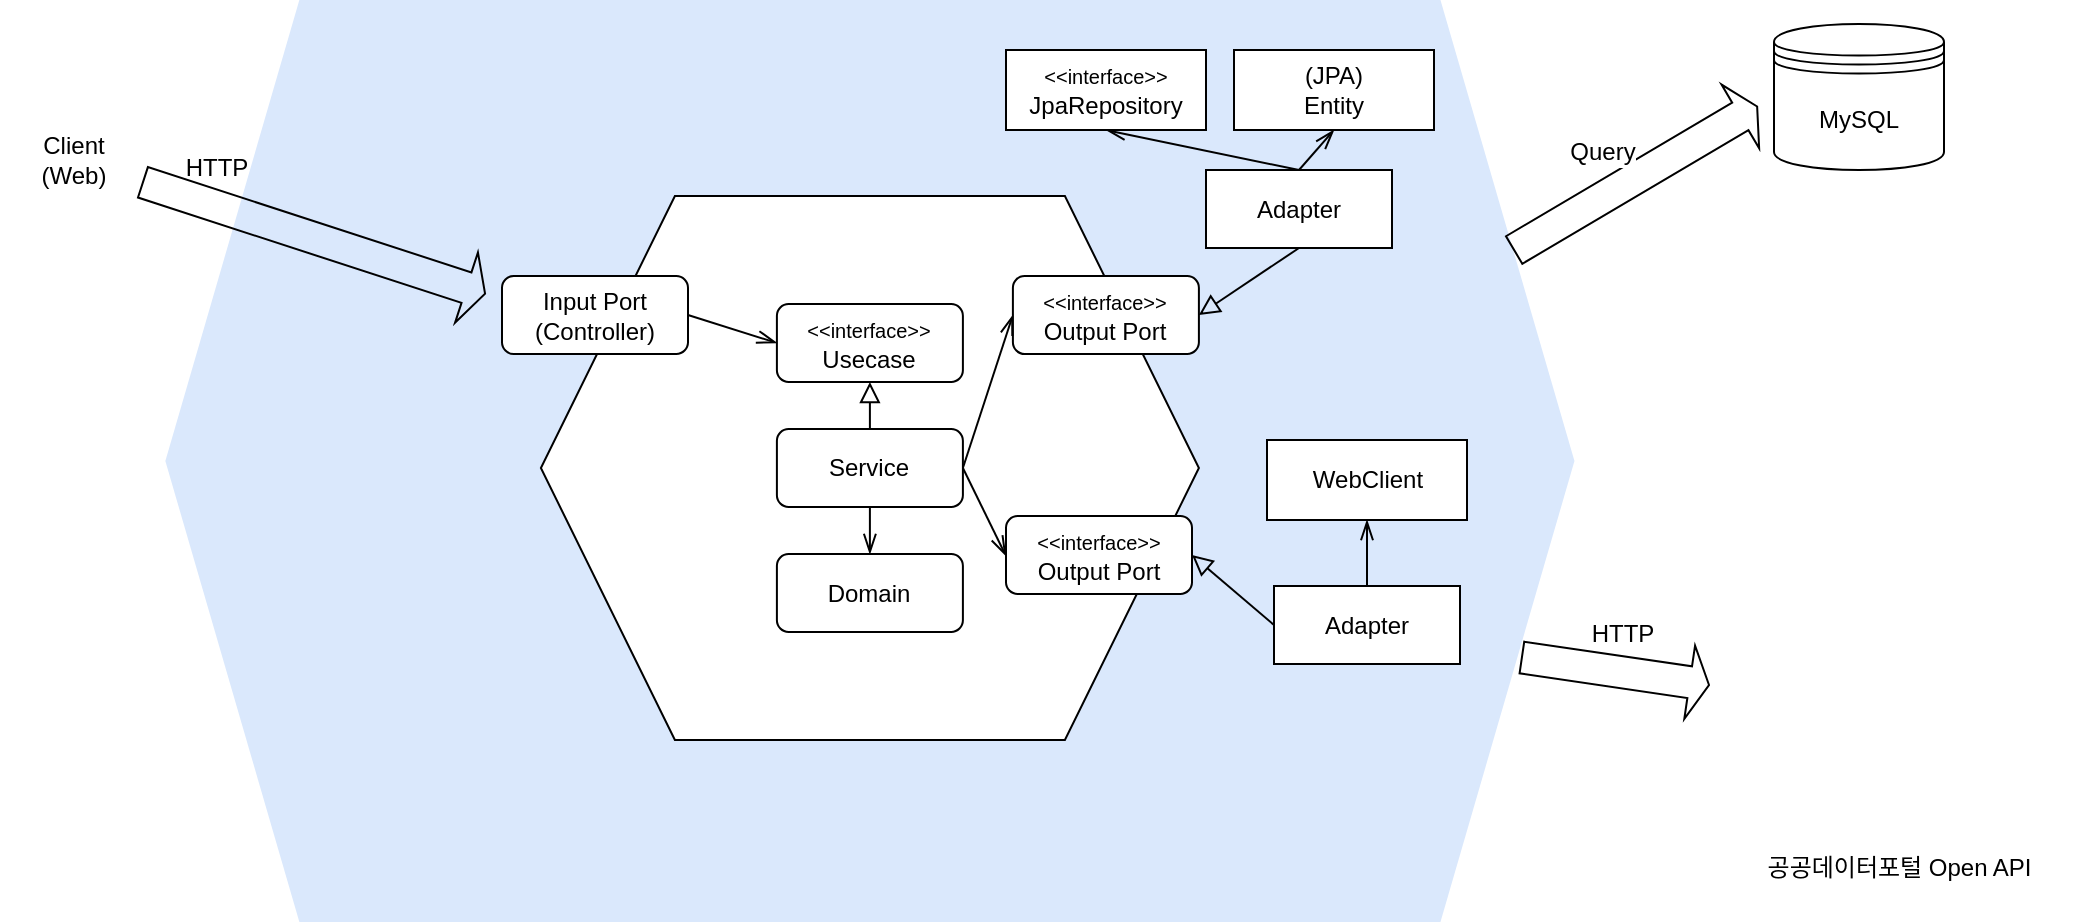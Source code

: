 <mxfile version="26.1.0">
  <diagram name="페이지-1" id="YMObyN4j7E0rBh5EAxIE">
    <mxGraphModel dx="1380" dy="1134" grid="0" gridSize="10" guides="1" tooltips="1" connect="1" arrows="1" fold="1" page="0" pageScale="1" pageWidth="827" pageHeight="1169" math="0" shadow="0">
      <root>
        <mxCell id="0" />
        <mxCell id="1" parent="0" />
        <mxCell id="a6FXS9pBdcAtF2i3Z6Sl-16" value="" style="shape=hexagon;perimeter=hexagonPerimeter2;whiteSpace=wrap;html=1;fixedSize=1;size=67;strokeColor=none;fillColor=#dae8fc;" vertex="1" parent="1">
          <mxGeometry x="-105.32" y="-54" width="704.55" height="461" as="geometry" />
        </mxCell>
        <mxCell id="a6FXS9pBdcAtF2i3Z6Sl-3" value="" style="shape=hexagon;perimeter=hexagonPerimeter2;whiteSpace=wrap;html=1;fixedSize=1;size=67;" vertex="1" parent="1">
          <mxGeometry x="82.45" y="44" width="329" height="272" as="geometry" />
        </mxCell>
        <mxCell id="a6FXS9pBdcAtF2i3Z6Sl-5" value="Input Port&lt;div&gt;(Controller)&lt;/div&gt;" style="rounded=1;whiteSpace=wrap;html=1;rotation=0;" vertex="1" parent="1">
          <mxGeometry x="63" y="84" width="93" height="39" as="geometry" />
        </mxCell>
        <mxCell id="a6FXS9pBdcAtF2i3Z6Sl-6" value="" style="shape=flexArrow;endArrow=classic;html=1;rounded=0;fontSize=12;startSize=8;endSize=2.92;curved=1;width=16;" edge="1" parent="1">
          <mxGeometry width="50" height="50" relative="1" as="geometry">
            <mxPoint x="-117" y="37" as="sourcePoint" />
            <mxPoint x="55" y="93" as="targetPoint" />
          </mxGeometry>
        </mxCell>
        <mxCell id="a6FXS9pBdcAtF2i3Z6Sl-7" value="HTTP" style="text;html=1;align=center;verticalAlign=middle;whiteSpace=wrap;rounded=0;rotation=0;" vertex="1" parent="1">
          <mxGeometry x="-112" y="13" width="65" height="34" as="geometry" />
        </mxCell>
        <mxCell id="a6FXS9pBdcAtF2i3Z6Sl-10" value="Client&lt;div&gt;(Web)&lt;/div&gt;" style="text;html=1;align=center;verticalAlign=middle;whiteSpace=wrap;rounded=0;" vertex="1" parent="1">
          <mxGeometry x="-188" y="3" width="74" height="45" as="geometry" />
        </mxCell>
        <mxCell id="a6FXS9pBdcAtF2i3Z6Sl-12" value="&lt;div&gt;&lt;span style=&quot;font-size: 10px;&quot;&gt;&amp;lt;&amp;lt;interface&amp;gt;&amp;gt;&lt;/span&gt;&lt;/div&gt;Output Port" style="rounded=1;whiteSpace=wrap;html=1;rotation=0;" vertex="1" parent="1">
          <mxGeometry x="318.45" y="84" width="93" height="39" as="geometry" />
        </mxCell>
        <mxCell id="a6FXS9pBdcAtF2i3Z6Sl-13" value="&lt;div&gt;&lt;span style=&quot;font-size: 10px;&quot;&gt;&amp;lt;&amp;lt;interface&amp;gt;&amp;gt;&lt;/span&gt;&lt;/div&gt;Output Port" style="rounded=1;whiteSpace=wrap;html=1;rotation=0;" vertex="1" parent="1">
          <mxGeometry x="315" y="204" width="93" height="39" as="geometry" />
        </mxCell>
        <mxCell id="a6FXS9pBdcAtF2i3Z6Sl-18" value="Adapter" style="rounded=1;whiteSpace=wrap;html=1;rotation=0;arcSize=0;" vertex="1" parent="1">
          <mxGeometry x="415" y="31" width="93" height="39" as="geometry" />
        </mxCell>
        <mxCell id="a6FXS9pBdcAtF2i3Z6Sl-22" style="edgeStyle=none;curved=1;rounded=0;orthogonalLoop=1;jettySize=auto;html=1;fontSize=12;startSize=8;endSize=8;endArrow=openThin;endFill=0;exitX=0.5;exitY=0;exitDx=0;exitDy=0;entryX=0.5;entryY=1;entryDx=0;entryDy=0;" edge="1" parent="1" source="a6FXS9pBdcAtF2i3Z6Sl-18" target="a6FXS9pBdcAtF2i3Z6Sl-20">
          <mxGeometry relative="1" as="geometry" />
        </mxCell>
        <mxCell id="a6FXS9pBdcAtF2i3Z6Sl-20" value="&lt;div&gt;&lt;font style=&quot;font-size: 10px;&quot;&gt;&amp;lt;&amp;lt;interface&amp;gt;&amp;gt;&lt;/font&gt;&lt;/div&gt;&lt;div&gt;JpaRepository&lt;/div&gt;" style="whiteSpace=wrap;html=1;rotation=0;" vertex="1" parent="1">
          <mxGeometry x="315" y="-29" width="100" height="40" as="geometry" />
        </mxCell>
        <mxCell id="a6FXS9pBdcAtF2i3Z6Sl-24" style="edgeStyle=none;curved=1;rounded=0;orthogonalLoop=1;jettySize=auto;html=1;entryX=1;entryY=0.5;entryDx=0;entryDy=0;fontSize=12;startSize=8;endSize=8;endArrow=block;endFill=0;exitX=0.5;exitY=1;exitDx=0;exitDy=0;" edge="1" parent="1" source="a6FXS9pBdcAtF2i3Z6Sl-18" target="a6FXS9pBdcAtF2i3Z6Sl-12">
          <mxGeometry relative="1" as="geometry">
            <mxPoint x="530" y="33" as="sourcePoint" />
            <mxPoint x="497" y="43" as="targetPoint" />
          </mxGeometry>
        </mxCell>
        <mxCell id="a6FXS9pBdcAtF2i3Z6Sl-26" value="(JPA)&lt;br&gt;Entity" style="whiteSpace=wrap;html=1;rotation=0;" vertex="1" parent="1">
          <mxGeometry x="429" y="-29" width="100" height="40" as="geometry" />
        </mxCell>
        <mxCell id="a6FXS9pBdcAtF2i3Z6Sl-29" value="Adapter" style="rounded=1;whiteSpace=wrap;html=1;rotation=0;arcSize=0;" vertex="1" parent="1">
          <mxGeometry x="449" y="239" width="93" height="39" as="geometry" />
        </mxCell>
        <mxCell id="a6FXS9pBdcAtF2i3Z6Sl-30" style="edgeStyle=none;curved=1;rounded=0;orthogonalLoop=1;jettySize=auto;html=1;entryX=1;entryY=0.5;entryDx=0;entryDy=0;fontSize=12;startSize=8;endSize=8;endArrow=block;endFill=0;exitX=0;exitY=0.5;exitDx=0;exitDy=0;" edge="1" parent="1" source="a6FXS9pBdcAtF2i3Z6Sl-29" target="a6FXS9pBdcAtF2i3Z6Sl-13">
          <mxGeometry relative="1" as="geometry">
            <mxPoint x="463" y="54" as="sourcePoint" />
            <mxPoint x="421" y="101" as="targetPoint" />
          </mxGeometry>
        </mxCell>
        <mxCell id="a6FXS9pBdcAtF2i3Z6Sl-35" value="WebClient" style="whiteSpace=wrap;html=1;rotation=0;" vertex="1" parent="1">
          <mxGeometry x="445.5" y="166" width="100" height="40" as="geometry" />
        </mxCell>
        <mxCell id="a6FXS9pBdcAtF2i3Z6Sl-37" style="edgeStyle=none;curved=1;rounded=0;orthogonalLoop=1;jettySize=auto;html=1;entryX=0.5;entryY=1;entryDx=0;entryDy=0;fontSize=12;startSize=8;endSize=8;endArrow=openThin;endFill=0;exitX=0.5;exitY=0;exitDx=0;exitDy=0;" edge="1" parent="1" source="a6FXS9pBdcAtF2i3Z6Sl-18" target="a6FXS9pBdcAtF2i3Z6Sl-26">
          <mxGeometry relative="1" as="geometry">
            <mxPoint x="366" y="-5" as="sourcePoint" />
            <mxPoint x="463" y="15" as="targetPoint" />
          </mxGeometry>
        </mxCell>
        <mxCell id="a6FXS9pBdcAtF2i3Z6Sl-38" style="edgeStyle=none;curved=1;rounded=0;orthogonalLoop=1;jettySize=auto;html=1;fontSize=12;startSize=8;endSize=8;endArrow=openThin;endFill=0;entryX=0.5;entryY=1;entryDx=0;entryDy=0;" edge="1" parent="1" source="a6FXS9pBdcAtF2i3Z6Sl-29" target="a6FXS9pBdcAtF2i3Z6Sl-35">
          <mxGeometry relative="1" as="geometry">
            <mxPoint x="493" y="151" as="sourcePoint" />
            <mxPoint x="590" y="171" as="targetPoint" />
          </mxGeometry>
        </mxCell>
        <mxCell id="a6FXS9pBdcAtF2i3Z6Sl-39" value="" style="shape=flexArrow;endArrow=classic;html=1;rounded=0;fontSize=12;startSize=8;endSize=2.92;curved=1;width=16;exitX=1;exitY=0.25;exitDx=0;exitDy=0;" edge="1" parent="1" source="a6FXS9pBdcAtF2i3Z6Sl-16">
          <mxGeometry width="50" height="50" relative="1" as="geometry">
            <mxPoint x="559" y="23" as="sourcePoint" />
            <mxPoint x="691" y="-1" as="targetPoint" />
          </mxGeometry>
        </mxCell>
        <mxCell id="a6FXS9pBdcAtF2i3Z6Sl-43" value="Query" style="edgeLabel;html=1;align=center;verticalAlign=middle;resizable=0;points=[];fontSize=12;" vertex="1" connectable="0" parent="a6FXS9pBdcAtF2i3Z6Sl-39">
          <mxGeometry x="-0.291" y="5" relative="1" as="geometry">
            <mxPoint x="3" y="-20" as="offset" />
          </mxGeometry>
        </mxCell>
        <mxCell id="a6FXS9pBdcAtF2i3Z6Sl-40" value="MySQL" style="shape=datastore;whiteSpace=wrap;html=1;" vertex="1" parent="1">
          <mxGeometry x="699" y="-42" width="85" height="73" as="geometry" />
        </mxCell>
        <mxCell id="a6FXS9pBdcAtF2i3Z6Sl-42" value="공공데이터포털 Open API" style="shape=image;verticalLabelPosition=bottom;labelBackgroundColor=default;verticalAlign=top;aspect=fixed;imageAspect=0;image=https://velog.velcdn.com/images/hee_jun/post/180f6e3a-8034-47c1-bcf9-e1e6b0c30aad/image.jpg;" vertex="1" parent="1">
          <mxGeometry x="667" y="239" width="189.55" height="127" as="geometry" />
        </mxCell>
        <mxCell id="a6FXS9pBdcAtF2i3Z6Sl-44" value="" style="shape=flexArrow;endArrow=classic;html=1;rounded=0;fontSize=12;startSize=8;endSize=2.92;curved=1;width=16;exitX=0.962;exitY=0.713;exitDx=0;exitDy=0;exitPerimeter=0;" edge="1" parent="1" source="a6FXS9pBdcAtF2i3Z6Sl-16" target="a6FXS9pBdcAtF2i3Z6Sl-42">
          <mxGeometry width="50" height="50" relative="1" as="geometry">
            <mxPoint x="568" y="238" as="sourcePoint" />
            <mxPoint x="706" y="184" as="targetPoint" />
          </mxGeometry>
        </mxCell>
        <mxCell id="a6FXS9pBdcAtF2i3Z6Sl-45" value="HTTP" style="edgeLabel;html=1;align=center;verticalAlign=middle;resizable=0;points=[];fontSize=12;" vertex="1" connectable="0" parent="a6FXS9pBdcAtF2i3Z6Sl-44">
          <mxGeometry x="-0.291" y="5" relative="1" as="geometry">
            <mxPoint x="16" y="-12" as="offset" />
          </mxGeometry>
        </mxCell>
        <mxCell id="a6FXS9pBdcAtF2i3Z6Sl-46" value="&lt;div&gt;&lt;span style=&quot;font-size: 10px;&quot;&gt;&amp;lt;&amp;lt;interface&amp;gt;&amp;gt;&lt;/span&gt;&lt;/div&gt;Usecase" style="rounded=1;whiteSpace=wrap;html=1;rotation=0;" vertex="1" parent="1">
          <mxGeometry x="200.45" y="98" width="93" height="39" as="geometry" />
        </mxCell>
        <mxCell id="a6FXS9pBdcAtF2i3Z6Sl-47" style="edgeStyle=none;curved=1;rounded=0;orthogonalLoop=1;jettySize=auto;html=1;fontSize=12;startSize=8;endSize=8;endArrow=openThin;endFill=0;exitX=1;exitY=0.5;exitDx=0;exitDy=0;entryX=0;entryY=0.5;entryDx=0;entryDy=0;" edge="1" parent="1" source="a6FXS9pBdcAtF2i3Z6Sl-5" target="a6FXS9pBdcAtF2i3Z6Sl-46">
          <mxGeometry relative="1" as="geometry">
            <mxPoint x="506" y="249" as="sourcePoint" />
            <mxPoint x="206" y="123" as="targetPoint" />
          </mxGeometry>
        </mxCell>
        <mxCell id="a6FXS9pBdcAtF2i3Z6Sl-48" value="&lt;div&gt;&lt;span style=&quot;background-color: transparent; color: light-dark(rgb(0, 0, 0), rgb(255, 255, 255));&quot;&gt;Service&lt;/span&gt;&lt;/div&gt;" style="rounded=1;whiteSpace=wrap;html=1;rotation=0;" vertex="1" parent="1">
          <mxGeometry x="200.45" y="160.5" width="93" height="39" as="geometry" />
        </mxCell>
        <mxCell id="a6FXS9pBdcAtF2i3Z6Sl-49" style="edgeStyle=none;curved=1;rounded=0;orthogonalLoop=1;jettySize=auto;html=1;entryX=0.5;entryY=1;entryDx=0;entryDy=0;fontSize=12;startSize=8;endSize=8;endArrow=block;endFill=0;exitX=0.5;exitY=0;exitDx=0;exitDy=0;" edge="1" parent="1" source="a6FXS9pBdcAtF2i3Z6Sl-48" target="a6FXS9pBdcAtF2i3Z6Sl-46">
          <mxGeometry relative="1" as="geometry">
            <mxPoint x="459" y="269" as="sourcePoint" />
            <mxPoint x="418" y="234" as="targetPoint" />
          </mxGeometry>
        </mxCell>
        <mxCell id="a6FXS9pBdcAtF2i3Z6Sl-50" value="&lt;div&gt;&lt;span style=&quot;background-color: transparent; color: light-dark(rgb(0, 0, 0), rgb(255, 255, 255));&quot;&gt;Domain&lt;/span&gt;&lt;/div&gt;" style="rounded=1;whiteSpace=wrap;html=1;rotation=0;" vertex="1" parent="1">
          <mxGeometry x="200.45" y="223" width="93" height="39" as="geometry" />
        </mxCell>
        <mxCell id="a6FXS9pBdcAtF2i3Z6Sl-52" style="edgeStyle=none;curved=1;rounded=0;orthogonalLoop=1;jettySize=auto;html=1;fontSize=12;startSize=8;endSize=8;endArrow=openThin;endFill=0;exitX=1;exitY=0.5;exitDx=0;exitDy=0;entryX=0;entryY=0.5;entryDx=0;entryDy=0;" edge="1" parent="1" source="a6FXS9pBdcAtF2i3Z6Sl-48" target="a6FXS9pBdcAtF2i3Z6Sl-12">
          <mxGeometry relative="1" as="geometry">
            <mxPoint x="166" y="114" as="sourcePoint" />
            <mxPoint x="202" y="131" as="targetPoint" />
          </mxGeometry>
        </mxCell>
        <mxCell id="a6FXS9pBdcAtF2i3Z6Sl-53" style="edgeStyle=none;curved=1;rounded=0;orthogonalLoop=1;jettySize=auto;html=1;fontSize=12;startSize=8;endSize=8;endArrow=openThin;endFill=0;exitX=1;exitY=0.5;exitDx=0;exitDy=0;" edge="1" parent="1" source="a6FXS9pBdcAtF2i3Z6Sl-48">
          <mxGeometry relative="1" as="geometry">
            <mxPoint x="295" y="197" as="sourcePoint" />
            <mxPoint x="315" y="224" as="targetPoint" />
          </mxGeometry>
        </mxCell>
        <mxCell id="a6FXS9pBdcAtF2i3Z6Sl-54" style="edgeStyle=none;curved=1;rounded=0;orthogonalLoop=1;jettySize=auto;html=1;fontSize=12;startSize=8;endSize=8;endArrow=openThin;endFill=0;exitX=0.5;exitY=1;exitDx=0;exitDy=0;entryX=0.5;entryY=0;entryDx=0;entryDy=0;" edge="1" parent="1" source="a6FXS9pBdcAtF2i3Z6Sl-48" target="a6FXS9pBdcAtF2i3Z6Sl-50">
          <mxGeometry relative="1" as="geometry">
            <mxPoint x="303" y="190" as="sourcePoint" />
            <mxPoint x="325" y="234" as="targetPoint" />
          </mxGeometry>
        </mxCell>
        <mxCell id="a6FXS9pBdcAtF2i3Z6Sl-55" style="edgeStyle=none;curved=1;rounded=0;orthogonalLoop=1;jettySize=auto;html=1;entryX=0.5;entryY=1;entryDx=0;entryDy=0;fontSize=12;startSize=8;endSize=8;" edge="1" parent="1" source="a6FXS9pBdcAtF2i3Z6Sl-48" target="a6FXS9pBdcAtF2i3Z6Sl-48">
          <mxGeometry relative="1" as="geometry" />
        </mxCell>
      </root>
    </mxGraphModel>
  </diagram>
</mxfile>
